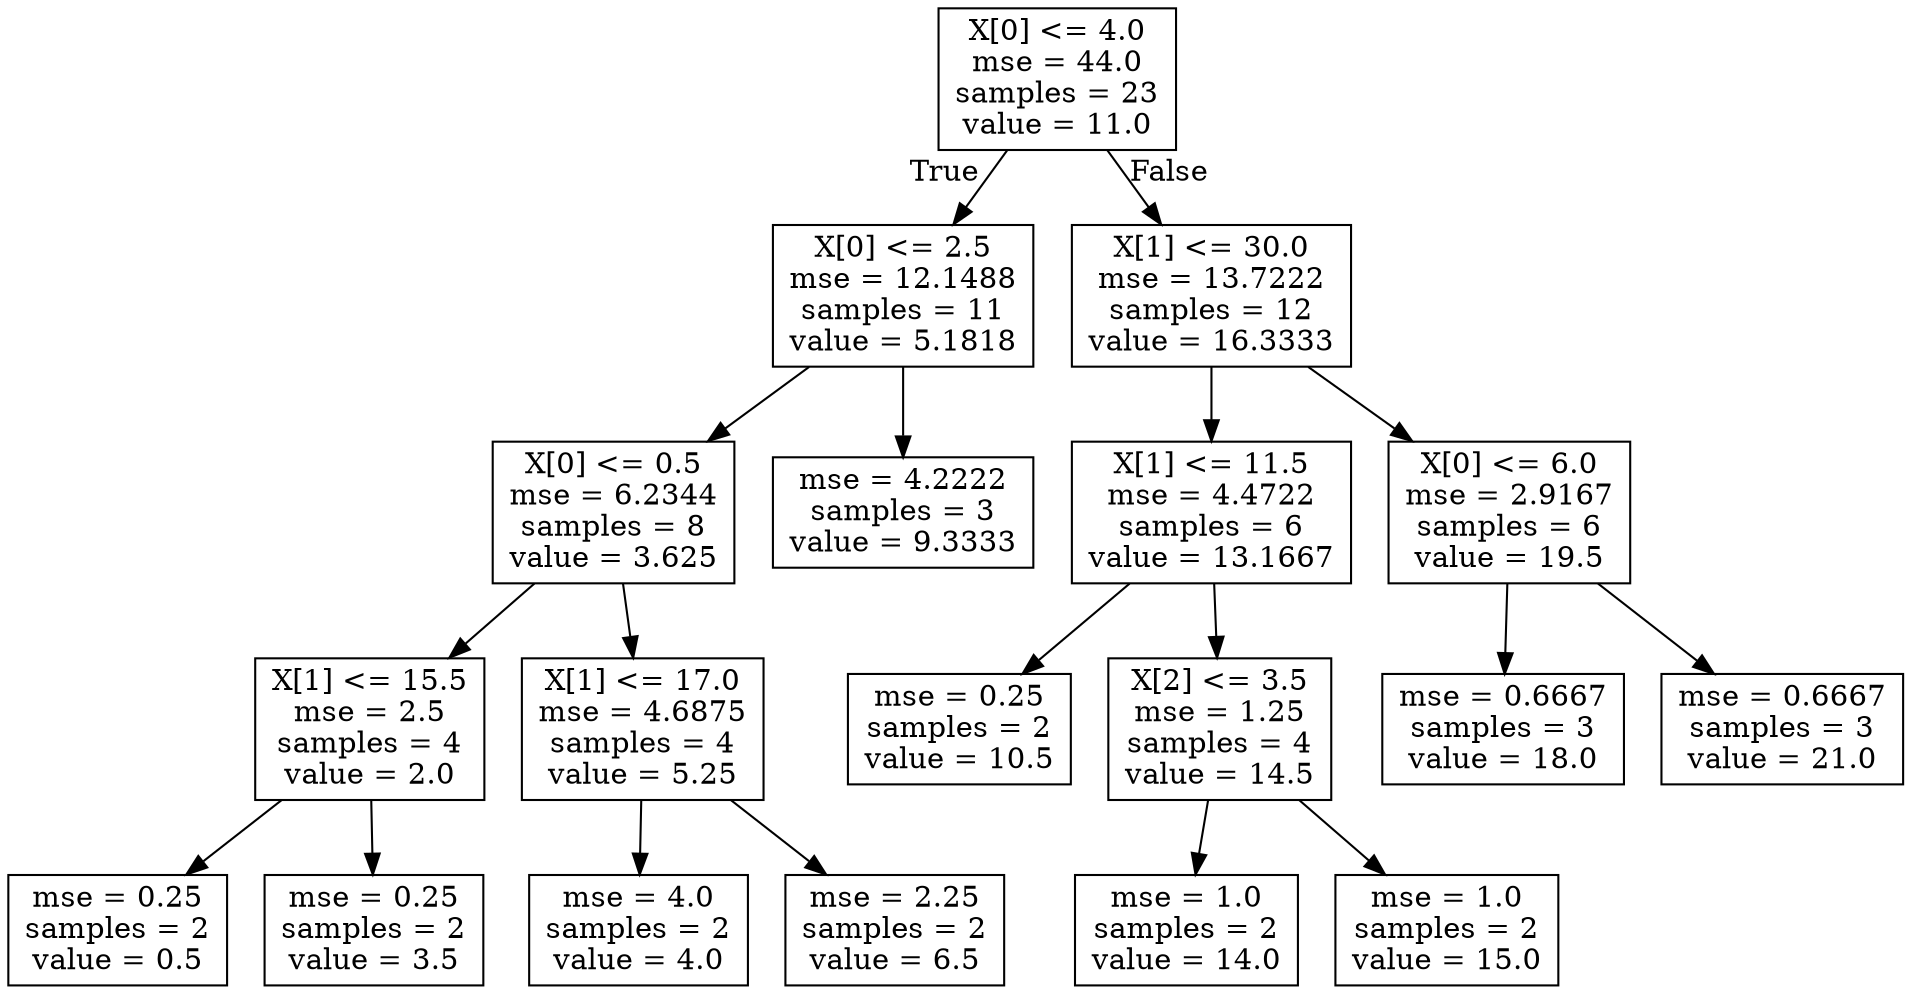 digraph Tree {
node [shape=box] ;
0 [label="X[0] <= 4.0\nmse = 44.0\nsamples = 23\nvalue = 11.0"] ;
1 [label="X[0] <= 2.5\nmse = 12.1488\nsamples = 11\nvalue = 5.1818"] ;
0 -> 1 [labeldistance=2.5, labelangle=45, headlabel="True"] ;
2 [label="X[0] <= 0.5\nmse = 6.2344\nsamples = 8\nvalue = 3.625"] ;
1 -> 2 ;
3 [label="X[1] <= 15.5\nmse = 2.5\nsamples = 4\nvalue = 2.0"] ;
2 -> 3 ;
4 [label="mse = 0.25\nsamples = 2\nvalue = 0.5"] ;
3 -> 4 ;
5 [label="mse = 0.25\nsamples = 2\nvalue = 3.5"] ;
3 -> 5 ;
6 [label="X[1] <= 17.0\nmse = 4.6875\nsamples = 4\nvalue = 5.25"] ;
2 -> 6 ;
7 [label="mse = 4.0\nsamples = 2\nvalue = 4.0"] ;
6 -> 7 ;
8 [label="mse = 2.25\nsamples = 2\nvalue = 6.5"] ;
6 -> 8 ;
9 [label="mse = 4.2222\nsamples = 3\nvalue = 9.3333"] ;
1 -> 9 ;
10 [label="X[1] <= 30.0\nmse = 13.7222\nsamples = 12\nvalue = 16.3333"] ;
0 -> 10 [labeldistance=2.5, labelangle=-45, headlabel="False"] ;
11 [label="X[1] <= 11.5\nmse = 4.4722\nsamples = 6\nvalue = 13.1667"] ;
10 -> 11 ;
12 [label="mse = 0.25\nsamples = 2\nvalue = 10.5"] ;
11 -> 12 ;
13 [label="X[2] <= 3.5\nmse = 1.25\nsamples = 4\nvalue = 14.5"] ;
11 -> 13 ;
14 [label="mse = 1.0\nsamples = 2\nvalue = 14.0"] ;
13 -> 14 ;
15 [label="mse = 1.0\nsamples = 2\nvalue = 15.0"] ;
13 -> 15 ;
16 [label="X[0] <= 6.0\nmse = 2.9167\nsamples = 6\nvalue = 19.5"] ;
10 -> 16 ;
17 [label="mse = 0.6667\nsamples = 3\nvalue = 18.0"] ;
16 -> 17 ;
18 [label="mse = 0.6667\nsamples = 3\nvalue = 21.0"] ;
16 -> 18 ;
}